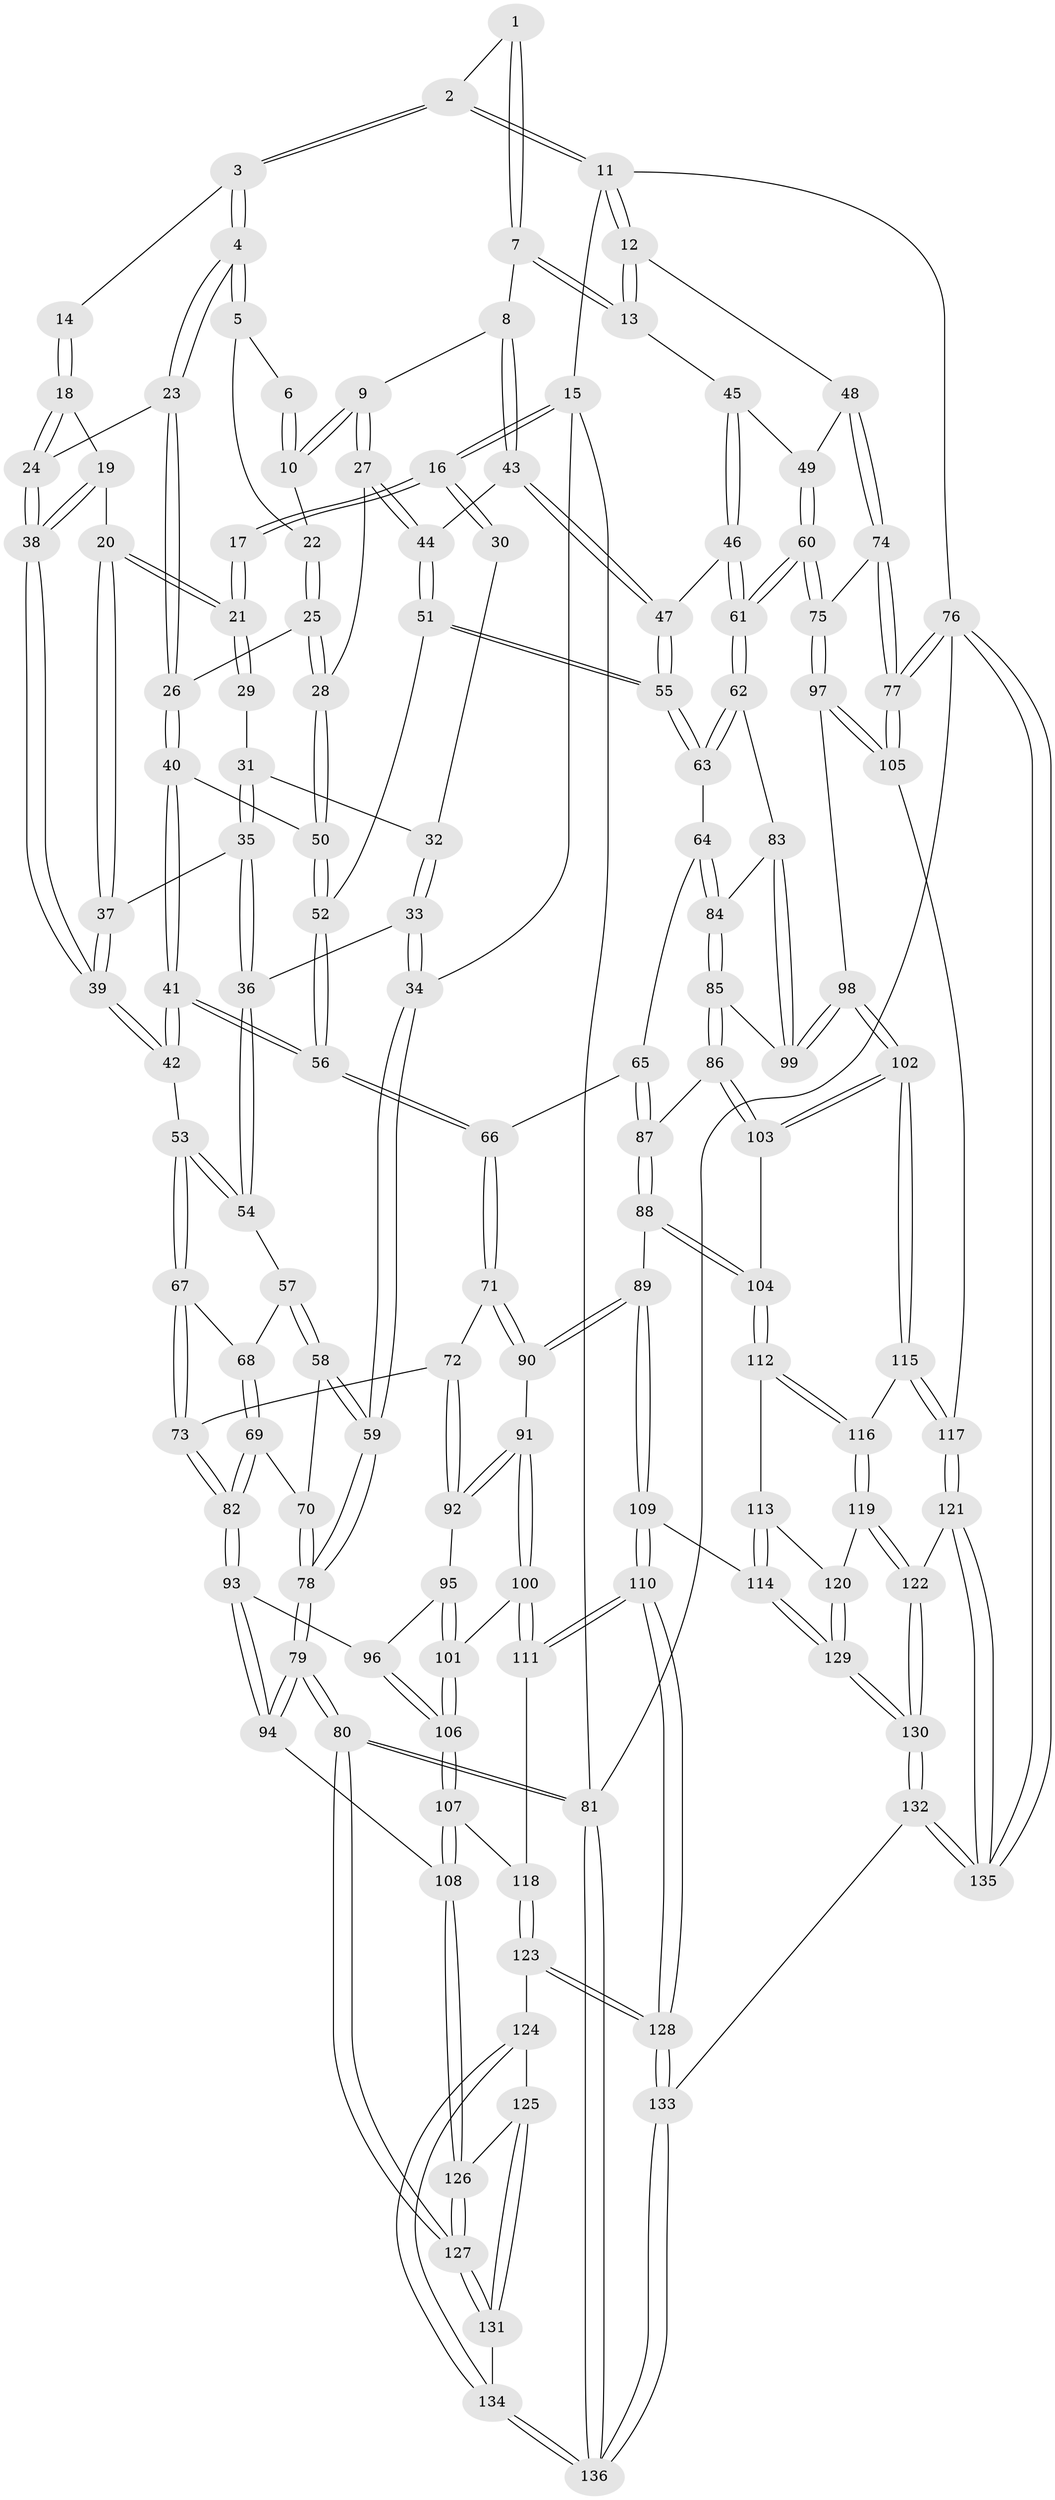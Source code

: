 // coarse degree distribution, {3: 0.14814814814814814, 5: 0.2962962962962963, 6: 0.06172839506172839, 4: 0.48148148148148145, 2: 0.012345679012345678}
// Generated by graph-tools (version 1.1) at 2025/42/03/06/25 10:42:31]
// undirected, 136 vertices, 337 edges
graph export_dot {
graph [start="1"]
  node [color=gray90,style=filled];
  1 [pos="+0.6565455298816778+0.0938760178341918"];
  2 [pos="+0.6591817296863279+0"];
  3 [pos="+0.41079194061254054+0"];
  4 [pos="+0.4209865965933147+0"];
  5 [pos="+0.4833442502602289+0.019247667212449093"];
  6 [pos="+0.6388053618452717+0.09552387853868971"];
  7 [pos="+0.7252287594988036+0.17326374499191535"];
  8 [pos="+0.7230960464364732+0.1755691580705289"];
  9 [pos="+0.5924183285119442+0.1618986515717805"];
  10 [pos="+0.5810686308081843+0.14074881806816436"];
  11 [pos="+1+0"];
  12 [pos="+1+0"];
  13 [pos="+0.870744389149477+0.10526069501376843"];
  14 [pos="+0.39419528969153894+0"];
  15 [pos="+0+0"];
  16 [pos="+0+0"];
  17 [pos="+0.12525401465579936+0"];
  18 [pos="+0.28650475655433116+0.1595062173138949"];
  19 [pos="+0.2256043244520228+0.17880201616481248"];
  20 [pos="+0.19814413559663255+0.1661907522830765"];
  21 [pos="+0.1973080157542754+0.16443132508924874"];
  22 [pos="+0.5148546312718549+0.0782206749101614"];
  23 [pos="+0.4000329098304759+0.1778426160035564"];
  24 [pos="+0.3443690032970795+0.21349391619273353"];
  25 [pos="+0.508122037049777+0.21868996308610944"];
  26 [pos="+0.44701008613814897+0.22547444881212794"];
  27 [pos="+0.5572413510590818+0.23922367606991474"];
  28 [pos="+0.5529554002845912+0.23992012641153115"];
  29 [pos="+0.131061810626817+0.17591904163106836"];
  30 [pos="+0.08707558108692029+0.15130229968185233"];
  31 [pos="+0.10304726189519275+0.2052491318188833"];
  32 [pos="+0.09724355971471299+0.19899685113316956"];
  33 [pos="+0+0.20176226933336716"];
  34 [pos="+0+0"];
  35 [pos="+0.12198867355616036+0.2619170797922343"];
  36 [pos="+0.0932623115085578+0.2880384537934215"];
  37 [pos="+0.1532066892117059+0.25214181499230853"];
  38 [pos="+0.29632455849001665+0.2952918549073461"];
  39 [pos="+0.29144216651322996+0.3403803770797204"];
  40 [pos="+0.4380700086868157+0.28005492922351755"];
  41 [pos="+0.36077914547530693+0.38501053677912017"];
  42 [pos="+0.295329864682182+0.3560172409347422"];
  43 [pos="+0.6942705817586325+0.25397026500036946"];
  44 [pos="+0.5971595594977553+0.26096553626919333"];
  45 [pos="+0.8667056080717578+0.13274522009788067"];
  46 [pos="+0.7765439466726701+0.36293412145029463"];
  47 [pos="+0.7068182866628866+0.2966382944887999"];
  48 [pos="+1+0"];
  49 [pos="+0.8760025992889694+0.3319604475550448"];
  50 [pos="+0.5183339481438055+0.3111661788233836"];
  51 [pos="+0.5924320014539454+0.3890936791291286"];
  52 [pos="+0.5242704481157527+0.3593029394743221"];
  53 [pos="+0.22863979854692487+0.4003790435453355"];
  54 [pos="+0.08378604703605627+0.37445835255694787"];
  55 [pos="+0.5956909967946866+0.39242749952745665"];
  56 [pos="+0.38676691608681557+0.4136908265895743"];
  57 [pos="+0.07330570478623123+0.3823507227377866"];
  58 [pos="+0+0.4050413565979927"];
  59 [pos="+0+0.4045765525627568"];
  60 [pos="+0.8535736778160833+0.477626404978302"];
  61 [pos="+0.8338395943270624+0.46952041776488107"];
  62 [pos="+0.8279532618127494+0.4702780859200641"];
  63 [pos="+0.6173700386189006+0.46610776571902224"];
  64 [pos="+0.6104488815380374+0.47416176195494686"];
  65 [pos="+0.46819993847807273+0.5122520040082608"];
  66 [pos="+0.41010861969255125+0.4907398268662795"];
  67 [pos="+0.20717266981270177+0.5026208051182891"];
  68 [pos="+0.09038283310044257+0.4408115186348142"];
  69 [pos="+0.10931808449996712+0.5440848407490083"];
  70 [pos="+0.06976812898964413+0.5469685304566009"];
  71 [pos="+0.40526032703288256+0.4972031670165953"];
  72 [pos="+0.2752882371911008+0.5523241436278542"];
  73 [pos="+0.20266949463582343+0.5352529435851493"];
  74 [pos="+1+0.45735105367546247"];
  75 [pos="+0.8606530974868556+0.4827132784938225"];
  76 [pos="+1+1"];
  77 [pos="+1+0.8230289327581287"];
  78 [pos="+0+0.722349826300756"];
  79 [pos="+0+0.7224455061016144"];
  80 [pos="+0+1"];
  81 [pos="+0+1"];
  82 [pos="+0.16302354648909614+0.5696735883132447"];
  83 [pos="+0.7089554538671361+0.5683560384371561"];
  84 [pos="+0.6157226018601574+0.5830979733827271"];
  85 [pos="+0.6126317647372785+0.6053705604234372"];
  86 [pos="+0.5987117464082093+0.6246961357746865"];
  87 [pos="+0.4879342696471955+0.5617871891365179"];
  88 [pos="+0.48235876966044317+0.6690069927475581"];
  89 [pos="+0.4475818685099974+0.68577259388717"];
  90 [pos="+0.3761940832765974+0.645094257176316"];
  91 [pos="+0.3621446136930051+0.650900303618652"];
  92 [pos="+0.29592544811187876+0.6118723631730083"];
  93 [pos="+0.16280001461144783+0.6089631400403612"];
  94 [pos="+0.058490488991515294+0.7377630496465251"];
  95 [pos="+0.2737661793034539+0.6302029439264946"];
  96 [pos="+0.21756158194009462+0.6551178601480446"];
  97 [pos="+0.8330860498583998+0.6300171244586393"];
  98 [pos="+0.7587637891978802+0.6870381251825256"];
  99 [pos="+0.6805461286143792+0.6186692434817891"];
  100 [pos="+0.31014273662871883+0.718228292131763"];
  101 [pos="+0.3094732617099362+0.7181887967219598"];
  102 [pos="+0.7418643843787592+0.7124826508877519"];
  103 [pos="+0.5863115083301861+0.6751305732501589"];
  104 [pos="+0.5755910366914126+0.6859653501510271"];
  105 [pos="+0.9417445572613771+0.7601751527711479"];
  106 [pos="+0.2492652382948921+0.7204105958523266"];
  107 [pos="+0.19082882602269374+0.7918751257964606"];
  108 [pos="+0.14261817183183134+0.8020037145202668"];
  109 [pos="+0.43106723240638295+0.833825419667074"];
  110 [pos="+0.41520323858095814+0.8380692588609959"];
  111 [pos="+0.37183218425480474+0.8175799939882854"];
  112 [pos="+0.5757697890944355+0.7547359939590987"];
  113 [pos="+0.5154427392412376+0.7908317733979264"];
  114 [pos="+0.4317270548724592+0.8340048167030053"];
  115 [pos="+0.734179760478452+0.7757465536219558"];
  116 [pos="+0.639306831150411+0.8150823690309498"];
  117 [pos="+0.807537912577258+0.8605337450362556"];
  118 [pos="+0.2646257523220106+0.8407908088036302"];
  119 [pos="+0.6313984180748805+0.8436718352618466"];
  120 [pos="+0.5966918115852426+0.8668413162222132"];
  121 [pos="+0.8067946855524329+0.9076553340835952"];
  122 [pos="+0.6682254764599747+0.9042828438585458"];
  123 [pos="+0.2560727418583023+0.9364560407872065"];
  124 [pos="+0.1962101310884836+0.9168045268099226"];
  125 [pos="+0.13900252413395728+0.8551849100975798"];
  126 [pos="+0.13848390635634744+0.8541754790717949"];
  127 [pos="+0+1"];
  128 [pos="+0.3190817354718929+1"];
  129 [pos="+0.5278997817196268+0.9196167204885678"];
  130 [pos="+0.5821911733066627+1"];
  131 [pos="+0.13371304252060612+0.9402302188946685"];
  132 [pos="+0.5833060285661976+1"];
  133 [pos="+0.3216903740348464+1"];
  134 [pos="+0.1574861137880637+0.9714258409660201"];
  135 [pos="+0.9854700490720604+1"];
  136 [pos="+0.15825876697227684+1"];
  1 -- 2;
  1 -- 7;
  1 -- 7;
  2 -- 3;
  2 -- 3;
  2 -- 11;
  2 -- 11;
  3 -- 4;
  3 -- 4;
  3 -- 14;
  4 -- 5;
  4 -- 5;
  4 -- 23;
  4 -- 23;
  5 -- 6;
  5 -- 22;
  6 -- 10;
  6 -- 10;
  7 -- 8;
  7 -- 13;
  7 -- 13;
  8 -- 9;
  8 -- 43;
  8 -- 43;
  9 -- 10;
  9 -- 10;
  9 -- 27;
  9 -- 27;
  10 -- 22;
  11 -- 12;
  11 -- 12;
  11 -- 15;
  11 -- 76;
  12 -- 13;
  12 -- 13;
  12 -- 48;
  13 -- 45;
  14 -- 18;
  14 -- 18;
  15 -- 16;
  15 -- 16;
  15 -- 34;
  15 -- 81;
  16 -- 17;
  16 -- 17;
  16 -- 30;
  16 -- 30;
  17 -- 21;
  17 -- 21;
  18 -- 19;
  18 -- 24;
  18 -- 24;
  19 -- 20;
  19 -- 38;
  19 -- 38;
  20 -- 21;
  20 -- 21;
  20 -- 37;
  20 -- 37;
  21 -- 29;
  21 -- 29;
  22 -- 25;
  22 -- 25;
  23 -- 24;
  23 -- 26;
  23 -- 26;
  24 -- 38;
  24 -- 38;
  25 -- 26;
  25 -- 28;
  25 -- 28;
  26 -- 40;
  26 -- 40;
  27 -- 28;
  27 -- 44;
  27 -- 44;
  28 -- 50;
  28 -- 50;
  29 -- 31;
  30 -- 32;
  31 -- 32;
  31 -- 35;
  31 -- 35;
  32 -- 33;
  32 -- 33;
  33 -- 34;
  33 -- 34;
  33 -- 36;
  34 -- 59;
  34 -- 59;
  35 -- 36;
  35 -- 36;
  35 -- 37;
  36 -- 54;
  36 -- 54;
  37 -- 39;
  37 -- 39;
  38 -- 39;
  38 -- 39;
  39 -- 42;
  39 -- 42;
  40 -- 41;
  40 -- 41;
  40 -- 50;
  41 -- 42;
  41 -- 42;
  41 -- 56;
  41 -- 56;
  42 -- 53;
  43 -- 44;
  43 -- 47;
  43 -- 47;
  44 -- 51;
  44 -- 51;
  45 -- 46;
  45 -- 46;
  45 -- 49;
  46 -- 47;
  46 -- 61;
  46 -- 61;
  47 -- 55;
  47 -- 55;
  48 -- 49;
  48 -- 74;
  48 -- 74;
  49 -- 60;
  49 -- 60;
  50 -- 52;
  50 -- 52;
  51 -- 52;
  51 -- 55;
  51 -- 55;
  52 -- 56;
  52 -- 56;
  53 -- 54;
  53 -- 54;
  53 -- 67;
  53 -- 67;
  54 -- 57;
  55 -- 63;
  55 -- 63;
  56 -- 66;
  56 -- 66;
  57 -- 58;
  57 -- 58;
  57 -- 68;
  58 -- 59;
  58 -- 59;
  58 -- 70;
  59 -- 78;
  59 -- 78;
  60 -- 61;
  60 -- 61;
  60 -- 75;
  60 -- 75;
  61 -- 62;
  61 -- 62;
  62 -- 63;
  62 -- 63;
  62 -- 83;
  63 -- 64;
  64 -- 65;
  64 -- 84;
  64 -- 84;
  65 -- 66;
  65 -- 87;
  65 -- 87;
  66 -- 71;
  66 -- 71;
  67 -- 68;
  67 -- 73;
  67 -- 73;
  68 -- 69;
  68 -- 69;
  69 -- 70;
  69 -- 82;
  69 -- 82;
  70 -- 78;
  70 -- 78;
  71 -- 72;
  71 -- 90;
  71 -- 90;
  72 -- 73;
  72 -- 92;
  72 -- 92;
  73 -- 82;
  73 -- 82;
  74 -- 75;
  74 -- 77;
  74 -- 77;
  75 -- 97;
  75 -- 97;
  76 -- 77;
  76 -- 77;
  76 -- 135;
  76 -- 135;
  76 -- 81;
  77 -- 105;
  77 -- 105;
  78 -- 79;
  78 -- 79;
  79 -- 80;
  79 -- 80;
  79 -- 94;
  79 -- 94;
  80 -- 81;
  80 -- 81;
  80 -- 127;
  80 -- 127;
  81 -- 136;
  81 -- 136;
  82 -- 93;
  82 -- 93;
  83 -- 84;
  83 -- 99;
  83 -- 99;
  84 -- 85;
  84 -- 85;
  85 -- 86;
  85 -- 86;
  85 -- 99;
  86 -- 87;
  86 -- 103;
  86 -- 103;
  87 -- 88;
  87 -- 88;
  88 -- 89;
  88 -- 104;
  88 -- 104;
  89 -- 90;
  89 -- 90;
  89 -- 109;
  89 -- 109;
  90 -- 91;
  91 -- 92;
  91 -- 92;
  91 -- 100;
  91 -- 100;
  92 -- 95;
  93 -- 94;
  93 -- 94;
  93 -- 96;
  94 -- 108;
  95 -- 96;
  95 -- 101;
  95 -- 101;
  96 -- 106;
  96 -- 106;
  97 -- 98;
  97 -- 105;
  97 -- 105;
  98 -- 99;
  98 -- 99;
  98 -- 102;
  98 -- 102;
  100 -- 101;
  100 -- 111;
  100 -- 111;
  101 -- 106;
  101 -- 106;
  102 -- 103;
  102 -- 103;
  102 -- 115;
  102 -- 115;
  103 -- 104;
  104 -- 112;
  104 -- 112;
  105 -- 117;
  106 -- 107;
  106 -- 107;
  107 -- 108;
  107 -- 108;
  107 -- 118;
  108 -- 126;
  108 -- 126;
  109 -- 110;
  109 -- 110;
  109 -- 114;
  110 -- 111;
  110 -- 111;
  110 -- 128;
  110 -- 128;
  111 -- 118;
  112 -- 113;
  112 -- 116;
  112 -- 116;
  113 -- 114;
  113 -- 114;
  113 -- 120;
  114 -- 129;
  114 -- 129;
  115 -- 116;
  115 -- 117;
  115 -- 117;
  116 -- 119;
  116 -- 119;
  117 -- 121;
  117 -- 121;
  118 -- 123;
  118 -- 123;
  119 -- 120;
  119 -- 122;
  119 -- 122;
  120 -- 129;
  120 -- 129;
  121 -- 122;
  121 -- 135;
  121 -- 135;
  122 -- 130;
  122 -- 130;
  123 -- 124;
  123 -- 128;
  123 -- 128;
  124 -- 125;
  124 -- 134;
  124 -- 134;
  125 -- 126;
  125 -- 131;
  125 -- 131;
  126 -- 127;
  126 -- 127;
  127 -- 131;
  127 -- 131;
  128 -- 133;
  128 -- 133;
  129 -- 130;
  129 -- 130;
  130 -- 132;
  130 -- 132;
  131 -- 134;
  132 -- 133;
  132 -- 135;
  132 -- 135;
  133 -- 136;
  133 -- 136;
  134 -- 136;
  134 -- 136;
}
